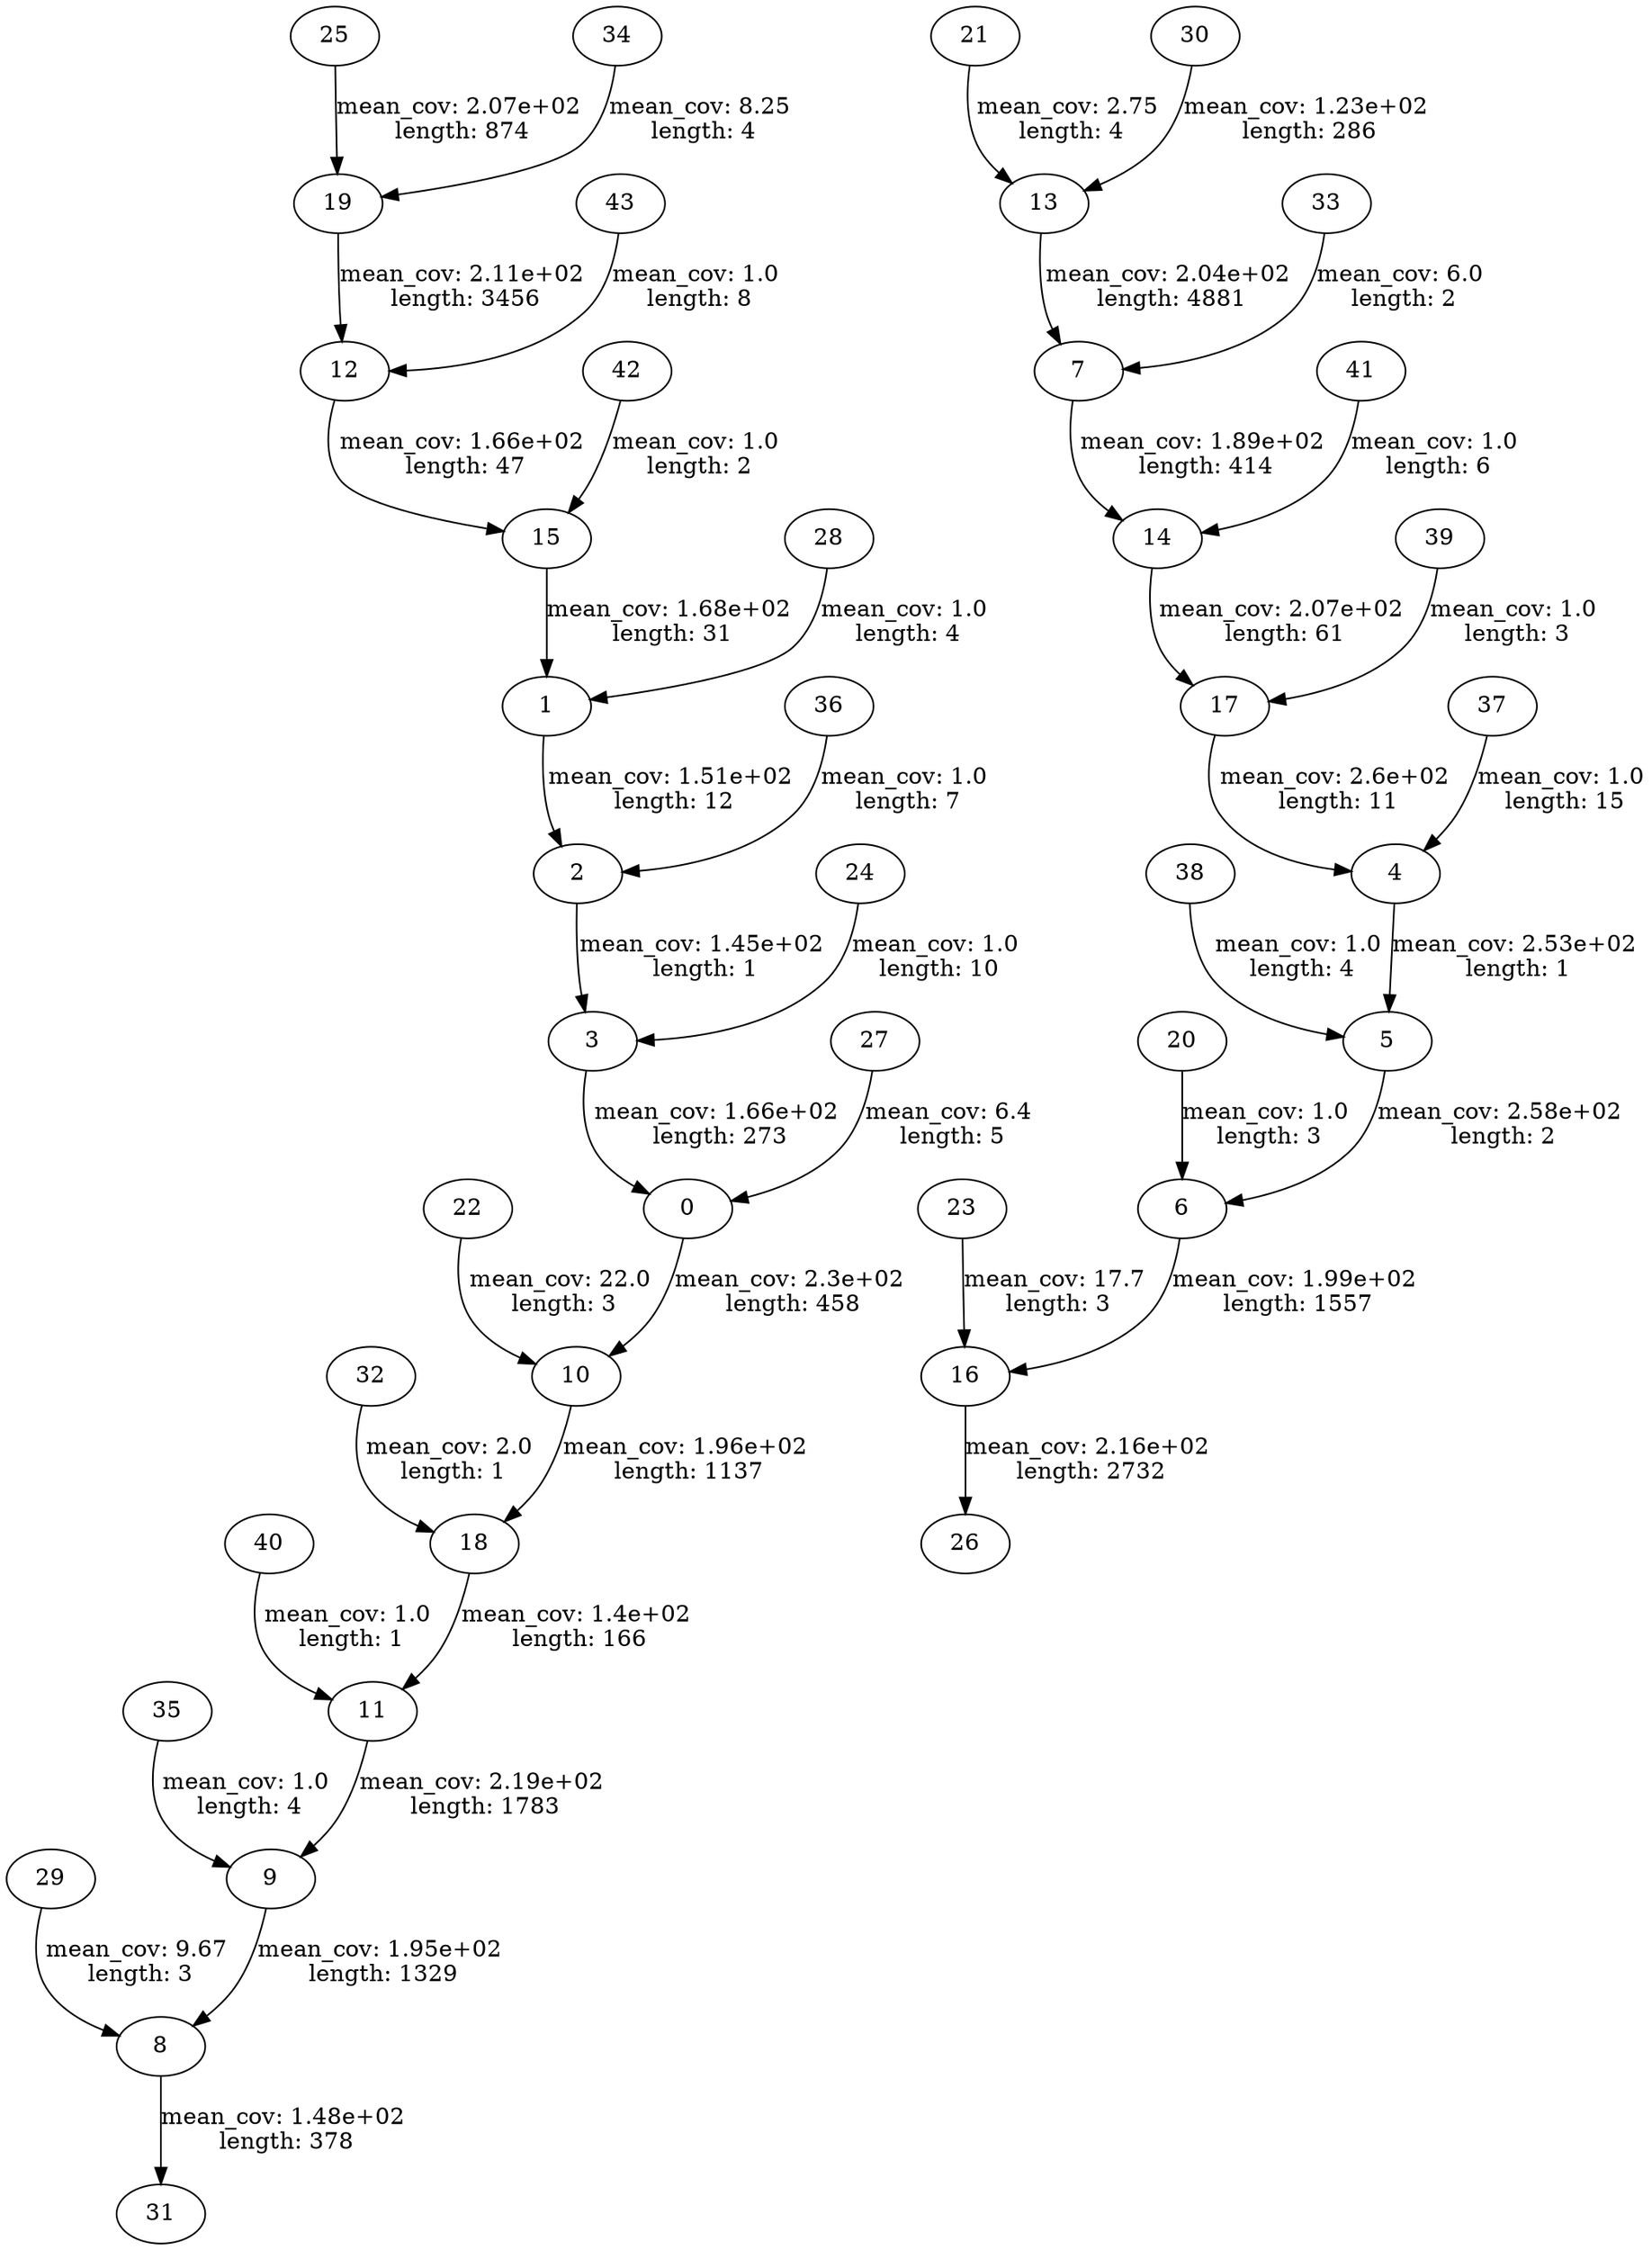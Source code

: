 strict digraph "" {
	0 -> 10	 [label="mean_cov: 2.3e+02
 length: 458",
		length=458,
		mean_cov=230.04585152838428];
	1 -> 2	 [label="mean_cov: 1.51e+02
 length: 12",
		length=12,
		mean_cov=150.58333333333334];
	2 -> 3	 [label="mean_cov: 1.45e+02
 length: 1",
		length=1,
		mean_cov=145.0];
	3 -> 0	 [label="mean_cov: 1.66e+02
 length: 273",
		length=273,
		mean_cov=166.4102564102564];
	4 -> 5	 [label="mean_cov: 2.53e+02
 length: 1",
		length=1,
		mean_cov=253.0];
	5 -> 6	 [label="mean_cov: 2.58e+02
 length: 2",
		length=2,
		mean_cov=258.5];
	6 -> 16	 [label="mean_cov: 1.99e+02
 length: 1557",
		length=1557,
		mean_cov=199.43802183686577];
	7 -> 14	 [label="mean_cov: 1.89e+02
 length: 414",
		length=414,
		mean_cov=189.44685990338164];
	8 -> 31	 [label="mean_cov: 1.48e+02
 length: 378",
		length=378,
		mean_cov=148.0978835978836];
	9 -> 8	 [label="mean_cov: 1.95e+02
 length: 1329",
		length=1329,
		mean_cov=195.150489089541];
	10 -> 18	 [label="mean_cov: 1.96e+02
 length: 1137",
		length=1137,
		mean_cov=195.72911169744944];
	11 -> 9	 [label="mean_cov: 2.19e+02
 length: 1783",
		length=1783,
		mean_cov=219.00280426247897];
	12 -> 15	 [label="mean_cov: 1.66e+02
 length: 47",
		length=47,
		mean_cov=165.61702127659575];
	13 -> 7	 [label="mean_cov: 2.04e+02
 length: 4881",
		length=4881,
		mean_cov=204.42347879532883];
	14 -> 17	 [label="mean_cov: 2.07e+02
 length: 61",
		length=61,
		mean_cov=207.2295081967213];
	15 -> 1	 [label="mean_cov: 1.68e+02
 length: 31",
		length=31,
		mean_cov=167.80645161290323];
	16 -> 26	 [label="mean_cov: 2.16e+02
 length: 2732",
		length=2732,
		mean_cov=216.18740849194728];
	17 -> 4	 [label="mean_cov: 2.6e+02
 length: 11",
		length=11,
		mean_cov=260.1818181818182];
	18 -> 11	 [label="mean_cov: 1.4e+02
 length: 166",
		length=166,
		mean_cov=139.77710843373495];
	19 -> 12	 [label="mean_cov: 2.11e+02
 length: 3456",
		length=3456,
		mean_cov=211.38368055555554];
	20 -> 6	 [label="mean_cov: 1.0
 length: 3",
		length=3,
		mean_cov=1.0];
	21 -> 13	 [label="mean_cov: 2.75
 length: 4",
		length=4,
		mean_cov=2.75];
	22 -> 10	 [label="mean_cov: 22.0
 length: 3",
		length=3,
		mean_cov=22.0];
	23 -> 16	 [label="mean_cov: 17.7
 length: 3",
		length=3,
		mean_cov=17.666666666666668];
	24 -> 3	 [label="mean_cov: 1.0
 length: 10",
		length=10,
		mean_cov=1.0];
	25 -> 19	 [label="mean_cov: 2.07e+02
 length: 874",
		length=874,
		mean_cov=207.23569794050343];
	27 -> 0	 [label="mean_cov: 6.4
 length: 5",
		length=5,
		mean_cov=6.4];
	28 -> 1	 [label="mean_cov: 1.0
 length: 4",
		length=4,
		mean_cov=1.0];
	29 -> 8	 [label="mean_cov: 9.67
 length: 3",
		length=3,
		mean_cov=9.666666666666666];
	30 -> 13	 [label="mean_cov: 1.23e+02
 length: 286",
		length=286,
		mean_cov=123.48251748251748];
	32 -> 18	 [label="mean_cov: 2.0
 length: 1",
		length=1,
		mean_cov=2.0];
	33 -> 7	 [label="mean_cov: 6.0
 length: 2",
		length=2,
		mean_cov=6.0];
	34 -> 19	 [label="mean_cov: 8.25
 length: 4",
		length=4,
		mean_cov=8.25];
	35 -> 9	 [label="mean_cov: 1.0
 length: 4",
		length=4,
		mean_cov=1.0];
	36 -> 2	 [label="mean_cov: 1.0
 length: 7",
		length=7,
		mean_cov=1.0];
	37 -> 4	 [label="mean_cov: 1.0
 length: 15",
		length=15,
		mean_cov=1.0];
	38 -> 5	 [label="mean_cov: 1.0
 length: 4",
		length=4,
		mean_cov=1.0];
	39 -> 17	 [label="mean_cov: 1.0
 length: 3",
		length=3,
		mean_cov=1.0];
	40 -> 11	 [label="mean_cov: 1.0
 length: 1",
		length=1,
		mean_cov=1.0];
	41 -> 14	 [label="mean_cov: 1.0
 length: 6",
		length=6,
		mean_cov=1.0];
	42 -> 15	 [label="mean_cov: 1.0
 length: 2",
		length=2,
		mean_cov=1.0];
	43 -> 12	 [label="mean_cov: 1.0
 length: 8",
		length=8,
		mean_cov=1.0];
}
